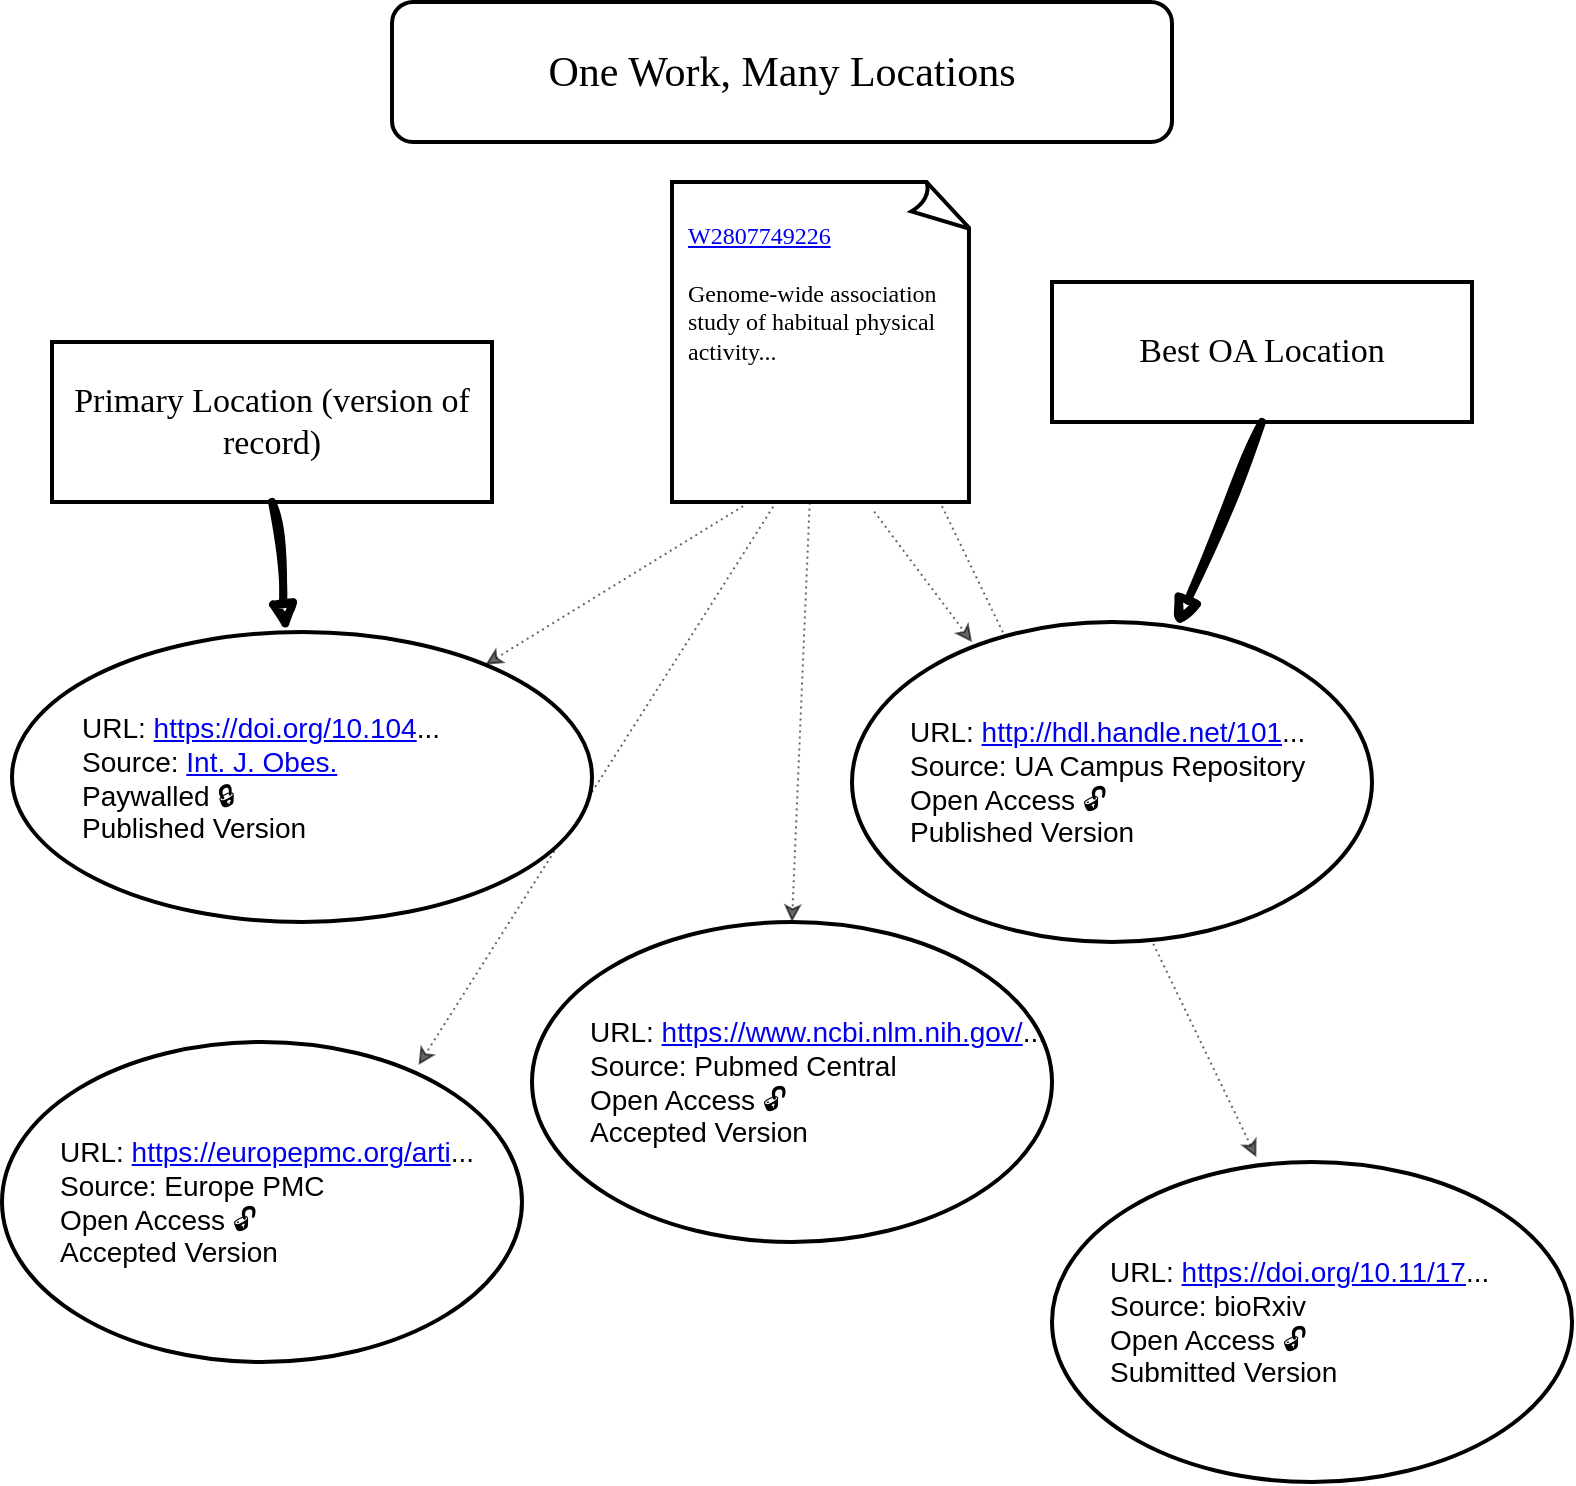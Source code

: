 <mxfile>
    <diagram id="2rudtphZSc2H7k-u-EJh" name="Page-1">
        <mxGraphModel dx="1257" dy="901" grid="1" gridSize="10" guides="1" tooltips="1" connect="1" arrows="1" fold="1" page="1" pageScale="1" pageWidth="850" pageHeight="1100" math="0" shadow="0">
            <root>
                <mxCell id="0"/>
                <mxCell id="1" parent="0"/>
                <mxCell id="21" value="" style="endArrow=classic;html=1;strokeWidth=1;fontFamily=Helvetica;fontSize=17;fontColor=#000000;exitX=0.9;exitY=1.013;exitDx=0;exitDy=0;exitPerimeter=0;opacity=60;dashed=1;dashPattern=1 2;entryX=0.393;entryY=-0.015;entryDx=0;entryDy=0;entryPerimeter=0;strokeColor=default;" edge="1" parent="1" source="5" target="14">
                    <mxGeometry width="50" height="50" relative="1" as="geometry">
                        <mxPoint x="445.55" y="322.08" as="sourcePoint"/>
                        <mxPoint x="316.593" y="401.295" as="targetPoint"/>
                    </mxGeometry>
                </mxCell>
                <mxCell id="17" value="" style="endArrow=classic;html=1;strokeWidth=1;fontFamily=Helvetica;fontSize=17;fontColor=#000000;exitX=0.237;exitY=1.013;exitDx=0;exitDy=0;exitPerimeter=0;opacity=60;dashed=1;dashPattern=1 2;strokeColor=default;" edge="1" parent="1" source="5" target="6">
                    <mxGeometry width="50" height="50" relative="1" as="geometry">
                        <mxPoint x="400" y="420" as="sourcePoint"/>
                        <mxPoint x="450" y="370" as="targetPoint"/>
                    </mxGeometry>
                </mxCell>
                <mxCell id="18" value="" style="endArrow=classic;html=1;strokeWidth=1;fontFamily=Helvetica;fontSize=17;fontColor=#000000;exitX=0.348;exitY=0.999;exitDx=0;exitDy=0;exitPerimeter=0;opacity=60;dashed=1;dashPattern=1 2;entryX=0.801;entryY=0.072;entryDx=0;entryDy=0;entryPerimeter=0;strokeColor=default;" edge="1" parent="1" source="5" target="12">
                    <mxGeometry width="50" height="50" relative="1" as="geometry">
                        <mxPoint x="415.55" y="292.08" as="sourcePoint"/>
                        <mxPoint x="286.593" y="371.295" as="targetPoint"/>
                    </mxGeometry>
                </mxCell>
                <mxCell id="19" value="" style="endArrow=classic;html=1;strokeWidth=1;fontFamily=Helvetica;fontSize=17;fontColor=#000000;exitX=0.459;exitY=1.002;exitDx=0;exitDy=0;exitPerimeter=0;opacity=60;dashed=1;dashPattern=1 2;entryX=0.5;entryY=0;entryDx=0;entryDy=0;strokeColor=default;" edge="1" parent="1" source="5" target="13">
                    <mxGeometry width="50" height="50" relative="1" as="geometry">
                        <mxPoint x="425.55" y="302.08" as="sourcePoint"/>
                        <mxPoint x="296.593" y="381.295" as="targetPoint"/>
                    </mxGeometry>
                </mxCell>
                <mxCell id="20" value="" style="endArrow=classic;html=1;strokeWidth=1;fontFamily=Helvetica;fontSize=17;fontColor=#000000;exitX=0.674;exitY=1.03;exitDx=0;exitDy=0;exitPerimeter=0;opacity=60;dashed=1;dashPattern=1 2;entryX=0.231;entryY=0.063;entryDx=0;entryDy=0;entryPerimeter=0;strokeColor=default;" edge="1" parent="1" source="5" target="11">
                    <mxGeometry width="50" height="50" relative="1" as="geometry">
                        <mxPoint x="435.55" y="312.08" as="sourcePoint"/>
                        <mxPoint x="306.593" y="391.295" as="targetPoint"/>
                    </mxGeometry>
                </mxCell>
                <mxCell id="4" value="&lt;span style=&quot;font-family: &amp;quot;Rock Salt&amp;quot;; font-size: 21px;&quot;&gt;One Work, Many Locations&lt;/span&gt;" style="rounded=1;whiteSpace=wrap;html=1;strokeColor=#000000;fontColor=#000000;strokeWidth=2;" vertex="1" parent="1">
                    <mxGeometry x="230" y="30" width="390" height="70" as="geometry"/>
                </mxCell>
                <mxCell id="5" value="&lt;div style=&quot;text-align: left;&quot;&gt;&lt;span style=&quot;background-color: initial;&quot;&gt;&lt;font face=&quot;Rock Salt&quot;&gt;&lt;a href=&quot;https://openalex.org/W2807749226&quot;&gt;W2807749226&lt;/a&gt;&lt;/font&gt;&lt;br&gt;&lt;/span&gt;&lt;/div&gt;&lt;div style=&quot;text-align: left;&quot;&gt;&lt;span style=&quot;font-family: &amp;quot;Rock Salt&amp;quot;; background-color: initial;&quot;&gt;&lt;br&gt;&lt;/span&gt;&lt;/div&gt;&lt;div style=&quot;text-align: left;&quot;&gt;&lt;span style=&quot;font-family: &amp;quot;Rock Salt&amp;quot;; background-color: initial;&quot;&gt;Genome-wide association study of habitual physical activity...&lt;/span&gt;&lt;/div&gt;" style="whiteSpace=wrap;html=1;shape=mxgraph.basic.document;strokeColor=#000000;strokeWidth=2;fontColor=#000000;spacingLeft=7;verticalAlign=top;spacingTop=13;" vertex="1" parent="1">
                    <mxGeometry x="370" y="120" width="150" height="160" as="geometry"/>
                </mxCell>
                <mxCell id="6" value="&lt;div style=&quot;font-size: 14px;&quot;&gt;&lt;span style=&quot;background-color: initial;&quot;&gt;URL: &lt;/span&gt;&lt;span style=&quot;background-color: initial;&quot;&gt;&lt;a href=&quot;https://doi.org/10.104/s41366-018-0120-3&quot;&gt;https://doi.org/10.104&lt;/a&gt;...&lt;/span&gt;&lt;br&gt;&lt;/div&gt;&lt;font style=&quot;font-size: 14px;&quot;&gt;&lt;div style=&quot;&quot;&gt;&lt;span style=&quot;background-color: initial;&quot;&gt;Source: &lt;a href=&quot;https://openalex.org/S103428141&quot;&gt;Int. J. Obes.&lt;/a&gt;&lt;/span&gt;&lt;/div&gt;&lt;div style=&quot;&quot;&gt;Paywalled&amp;nbsp;🔒&lt;/div&gt;&lt;div style=&quot;&quot;&gt;Published Version&lt;/div&gt;&lt;/font&gt;" style="ellipse;whiteSpace=wrap;html=1;strokeColor=#000000;strokeWidth=2;fontSize=10;fontColor=#000000;align=left;spacingLeft=33;" vertex="1" parent="1">
                    <mxGeometry x="40" y="345" width="290" height="145" as="geometry"/>
                </mxCell>
                <mxCell id="8" value="&lt;span style=&quot;font-family: &amp;quot;Rock Salt&amp;quot;;&quot;&gt;&lt;font style=&quot;font-size: 17px;&quot;&gt;Primary Location (version of record)&lt;/font&gt;&lt;/span&gt;" style="rounded=0;whiteSpace=wrap;html=1;strokeColor=#000000;strokeWidth=2;fontFamily=Helvetica;fontSize=13;fontColor=#000000;" vertex="1" parent="1">
                    <mxGeometry x="60" y="200" width="220" height="80" as="geometry"/>
                </mxCell>
                <mxCell id="9" value="" style="endArrow=block;html=1;fontFamily=Helvetica;fontSize=15;fontColor=#000000;exitX=0.5;exitY=1;exitDx=0;exitDy=0;endFill=1;strokeWidth=4;strokeColor=default;sketch=1;curveFitting=1;jiggle=2;" edge="1" parent="1" source="8" target="6">
                    <mxGeometry width="50" height="50" relative="1" as="geometry">
                        <mxPoint x="400" y="450" as="sourcePoint"/>
                        <mxPoint x="450" y="400" as="targetPoint"/>
                    </mxGeometry>
                </mxCell>
                <mxCell id="11" value="URL:&amp;nbsp;&lt;a href=&quot;http://hdl.handle.net/10150/628583&quot;&gt;http://hdl.handle.net/101&lt;/a&gt;...&lt;br&gt;Source: UA Campus Repository&lt;br&gt;Open Access&amp;nbsp;🔓&lt;br&gt;Published Version" style="ellipse;whiteSpace=wrap;html=1;strokeColor=#000000;strokeWidth=2;fontFamily=Helvetica;fontSize=14;fontColor=#000000;align=left;labelPosition=center;verticalLabelPosition=middle;verticalAlign=middle;spacingLeft=27;" vertex="1" parent="1">
                    <mxGeometry x="460" y="340" width="260" height="160" as="geometry"/>
                </mxCell>
                <mxCell id="12" value="URL:&amp;nbsp;&lt;a href=&quot;https://europepmc.org/articles/pmc6195860&quot;&gt;https://europepmc.org/arti&lt;/a&gt;...&lt;br&gt;Source: Europe PMC&lt;br&gt;Open Access&amp;nbsp;🔓&lt;br&gt;Accepted Version" style="ellipse;whiteSpace=wrap;html=1;strokeColor=#000000;strokeWidth=2;fontFamily=Helvetica;fontSize=14;fontColor=#000000;align=left;labelPosition=center;verticalLabelPosition=middle;verticalAlign=middle;spacingLeft=27;" vertex="1" parent="1">
                    <mxGeometry x="35" y="550" width="260" height="160" as="geometry"/>
                </mxCell>
                <mxCell id="13" value="URL:&amp;nbsp;&lt;a href=&quot;https://www.ncbi.nlm.nih.gov/pmc/articles/PMC6195860&quot;&gt;https://www.ncbi.nlm.nih.gov/&lt;/a&gt;...&lt;br&gt;Source: Pubmed Central&lt;br&gt;Open Access&amp;nbsp;🔓&lt;br&gt;Accepted Version" style="ellipse;whiteSpace=wrap;html=1;strokeColor=#000000;strokeWidth=2;fontFamily=Helvetica;fontSize=14;fontColor=#000000;align=left;labelPosition=center;verticalLabelPosition=middle;verticalAlign=middle;spacingLeft=27;" vertex="1" parent="1">
                    <mxGeometry x="300" y="490" width="260" height="160" as="geometry"/>
                </mxCell>
                <mxCell id="14" value="URL:&amp;nbsp;&lt;a href=&quot;https://doi.org/10.11/179317&quot;&gt;https://doi.org/10.11/17&lt;/a&gt;...&lt;span style=&quot;color: rgba(0, 0, 0, 0); font-family: monospace; font-size: 0px;&quot;&gt;%3CmxGraphModel%3E%3Croot%3E%3CmxCell%20id%3D%220%22%2F%3E%3CmxCell%20id%3D%221%22%20parent%3D%220%22%2F%3E%3CmxCell%20id%3D%222%22%20value%3D%22URL%3A%26amp%3Bnbsp%3B%26lt%3Ba%20href%3D%26quot%3Bhttps%3A%2F%2Fwww.ncbi.nlm.nih.gov%2Fpmc%2Farticles%2FPMC6195860%26quot%3B%26gt%3Bhttps%3A%2F%2Fwww.ncbi.nlm.nih.gov%2F%26lt%3B%2Fa%26gt%3B...%26lt%3Bbr%26gt%3BSource%3A%20Pubmed%20Central%26lt%3Bbr%26gt%3BOpen%20Access%26amp%3Bnbsp%3B%F0%9F%94%93%26lt%3Bbr%26gt%3BAccepted%20Version%22%20style%3D%22ellipse%3BwhiteSpace%3Dwrap%3Bhtml%3D1%3BstrokeColor%3D%23000000%3BstrokeWidth%3D2%3BfontFamily%3DHelvetica%3BfontSize%3D14%3BfontColor%3D%23000000%3Balign%3Dleft%3BlabelPosition%3Dcenter%3BverticalLabelPosition%3Dmiddle%3BverticalAlign%3Dmiddle%3BspacingLeft%3D27%3B%22%20vertex%3D%221%22%20parent%3D%221%22%3E%3CmxGeometry%20x%3D%22400%22%20y%3D%22510%22%20width%3D%22260%22%20height%3D%22160%22%20as%3D%22geometry%22%2F%3E%3C%2FmxCell%3E%3C%2Froot%3E%3C%2FmxGraphModel%3E&lt;/span&gt;&lt;br&gt;Source: bioRxiv&lt;br&gt;Open Access&amp;nbsp;🔓&lt;br&gt;Submitted Version" style="ellipse;whiteSpace=wrap;html=1;strokeColor=#000000;strokeWidth=2;fontFamily=Helvetica;fontSize=14;fontColor=#000000;align=left;labelPosition=center;verticalLabelPosition=middle;verticalAlign=middle;spacingLeft=27;" vertex="1" parent="1">
                    <mxGeometry x="560" y="610" width="260" height="160" as="geometry"/>
                </mxCell>
                <mxCell id="15" value="&lt;span style=&quot;font-family: &amp;quot;Rock Salt&amp;quot;;&quot;&gt;&lt;font style=&quot;font-size: 17px;&quot;&gt;Best OA Location&lt;/font&gt;&lt;/span&gt;" style="rounded=0;whiteSpace=wrap;html=1;strokeColor=#000000;strokeWidth=2;fontFamily=Helvetica;fontSize=13;fontColor=#000000;" vertex="1" parent="1">
                    <mxGeometry x="560" y="170" width="210" height="70" as="geometry"/>
                </mxCell>
                <mxCell id="16" value="" style="endArrow=block;html=1;fontFamily=Helvetica;fontSize=15;fontColor=#000000;exitX=0.5;exitY=1;exitDx=0;exitDy=0;endFill=1;strokeWidth=4;sketch=1;curveFitting=1;jiggle=2;" edge="1" parent="1" source="15" target="11">
                    <mxGeometry width="50" height="50" relative="1" as="geometry">
                        <mxPoint x="710" y="260" as="sourcePoint"/>
                        <mxPoint x="720.159" y="335.167" as="targetPoint"/>
                    </mxGeometry>
                </mxCell>
            </root>
        </mxGraphModel>
    </diagram>
</mxfile>